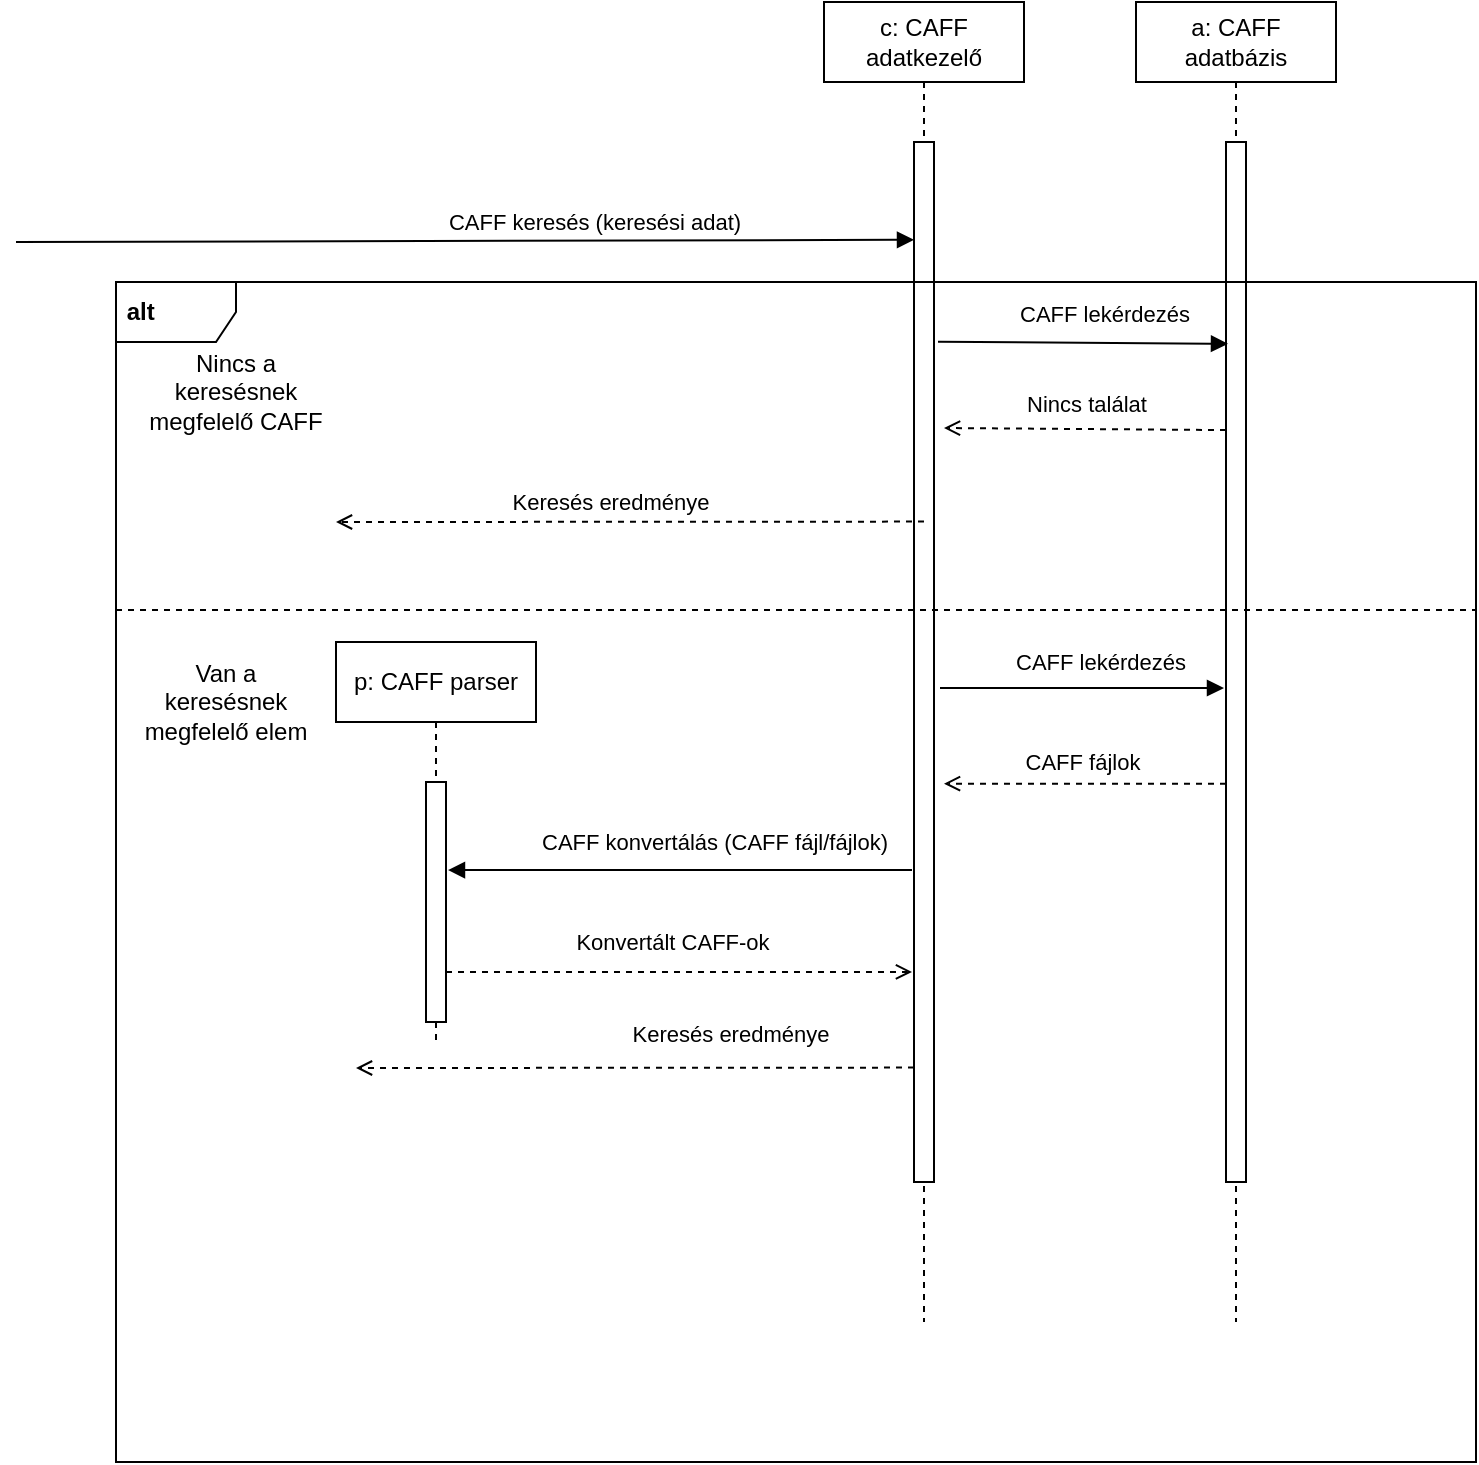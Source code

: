 <mxfile version="20.4.1" type="device"><diagram id="5E3Tez6agjXxVT-scZJe" name="1 oldal"><mxGraphModel dx="1381" dy="764" grid="1" gridSize="10" guides="1" tooltips="1" connect="1" arrows="1" fold="1" page="1" pageScale="1" pageWidth="827" pageHeight="1169" math="0" shadow="0"><root><mxCell id="0"/><mxCell id="1" parent="0"/><mxCell id="uWH6XwY3XI7wQfs7yEm--3" value="c: CAFF adatkezelő" style="shape=umlLifeline;perimeter=lifelinePerimeter;whiteSpace=wrap;html=1;container=1;collapsible=0;recursiveResize=0;outlineConnect=0;" vertex="1" parent="1"><mxGeometry x="414" y="120" width="100" height="660" as="geometry"/></mxCell><mxCell id="uWH6XwY3XI7wQfs7yEm--4" value="" style="html=1;points=[];perimeter=orthogonalPerimeter;" vertex="1" parent="uWH6XwY3XI7wQfs7yEm--3"><mxGeometry x="45" y="70" width="10" height="520" as="geometry"/></mxCell><mxCell id="uWH6XwY3XI7wQfs7yEm--7" value="a: CAFF adatbázis" style="shape=umlLifeline;perimeter=lifelinePerimeter;whiteSpace=wrap;html=1;container=1;collapsible=0;recursiveResize=0;outlineConnect=0;" vertex="1" parent="1"><mxGeometry x="570" y="120" width="100" height="660" as="geometry"/></mxCell><mxCell id="uWH6XwY3XI7wQfs7yEm--8" value="" style="html=1;points=[];perimeter=orthogonalPerimeter;" vertex="1" parent="uWH6XwY3XI7wQfs7yEm--7"><mxGeometry x="45" y="70" width="10" height="520" as="geometry"/></mxCell><mxCell id="uWH6XwY3XI7wQfs7yEm--11" value="p: CAFF parser" style="shape=umlLifeline;perimeter=lifelinePerimeter;whiteSpace=wrap;html=1;container=1;collapsible=0;recursiveResize=0;outlineConnect=0;" vertex="1" parent="1"><mxGeometry x="170" y="440" width="100" height="200" as="geometry"/></mxCell><mxCell id="uWH6XwY3XI7wQfs7yEm--12" value="" style="html=1;points=[];perimeter=orthogonalPerimeter;" vertex="1" parent="uWH6XwY3XI7wQfs7yEm--11"><mxGeometry x="45" y="70" width="10" height="120" as="geometry"/></mxCell><mxCell id="uWH6XwY3XI7wQfs7yEm--14" value="" style="html=1;verticalAlign=bottom;labelBackgroundColor=none;endArrow=block;endFill=1;rounded=0;entryX=0;entryY=0.094;entryDx=0;entryDy=0;entryPerimeter=0;" edge="1" parent="1" target="uWH6XwY3XI7wQfs7yEm--4"><mxGeometry width="160" relative="1" as="geometry"><mxPoint x="10" y="240" as="sourcePoint"/><mxPoint x="170" y="240" as="targetPoint"/></mxGeometry></mxCell><mxCell id="uWH6XwY3XI7wQfs7yEm--15" value="CAFF keresés (keresési adat)" style="edgeLabel;html=1;align=center;verticalAlign=middle;resizable=0;points=[];" vertex="1" connectable="0" parent="uWH6XwY3XI7wQfs7yEm--14"><mxGeometry x="-0.611" y="1" relative="1" as="geometry"><mxPoint x="201" y="-9" as="offset"/></mxGeometry></mxCell><mxCell id="uWH6XwY3XI7wQfs7yEm--16" value="" style="html=1;verticalAlign=bottom;labelBackgroundColor=none;endArrow=block;endFill=1;rounded=0;exitX=1.2;exitY=0.192;exitDx=0;exitDy=0;exitPerimeter=0;entryX=0.1;entryY=0.194;entryDx=0;entryDy=0;entryPerimeter=0;" edge="1" parent="1" source="uWH6XwY3XI7wQfs7yEm--4" target="uWH6XwY3XI7wQfs7yEm--8"><mxGeometry width="160" relative="1" as="geometry"><mxPoint x="330" y="410" as="sourcePoint"/><mxPoint x="490" y="410" as="targetPoint"/></mxGeometry></mxCell><mxCell id="uWH6XwY3XI7wQfs7yEm--17" value="CAFF lekérdezés" style="edgeLabel;html=1;align=center;verticalAlign=middle;resizable=0;points=[];" vertex="1" connectable="0" parent="uWH6XwY3XI7wQfs7yEm--16"><mxGeometry x="-0.174" relative="1" as="geometry"><mxPoint x="23" y="-15" as="offset"/></mxGeometry></mxCell><mxCell id="uWH6XwY3XI7wQfs7yEm--19" value="" style="line;strokeWidth=1;fillColor=none;align=left;verticalAlign=middle;spacingTop=-1;spacingLeft=3;spacingRight=3;rotatable=0;labelPosition=right;points=[];portConstraint=eastwest;strokeColor=inherit;dashed=1;" vertex="1" parent="1"><mxGeometry x="60" y="420" width="680" height="8" as="geometry"/></mxCell><mxCell id="uWH6XwY3XI7wQfs7yEm--21" value="Nincs a keresésnek megfelelő CAFF" style="text;html=1;strokeColor=none;fillColor=none;align=center;verticalAlign=middle;whiteSpace=wrap;rounded=0;dashed=1;" vertex="1" parent="1"><mxGeometry x="70" y="290" width="100" height="50" as="geometry"/></mxCell><mxCell id="uWH6XwY3XI7wQfs7yEm--22" value="" style="html=1;verticalAlign=bottom;labelBackgroundColor=none;endArrow=open;endFill=0;dashed=1;rounded=0;exitX=0;exitY=0.277;exitDx=0;exitDy=0;exitPerimeter=0;entryX=1.5;entryY=0.275;entryDx=0;entryDy=0;entryPerimeter=0;" edge="1" parent="1" source="uWH6XwY3XI7wQfs7yEm--8" target="uWH6XwY3XI7wQfs7yEm--4"><mxGeometry width="160" relative="1" as="geometry"><mxPoint x="330" y="420" as="sourcePoint"/><mxPoint x="490" y="420" as="targetPoint"/></mxGeometry></mxCell><mxCell id="uWH6XwY3XI7wQfs7yEm--23" value="Nincs találat" style="edgeLabel;html=1;align=center;verticalAlign=middle;resizable=0;points=[];" vertex="1" connectable="0" parent="uWH6XwY3XI7wQfs7yEm--22"><mxGeometry x="0.272" y="1" relative="1" as="geometry"><mxPoint x="19" y="-14" as="offset"/></mxGeometry></mxCell><mxCell id="uWH6XwY3XI7wQfs7yEm--24" value="" style="html=1;verticalAlign=bottom;labelBackgroundColor=none;endArrow=open;endFill=0;dashed=1;rounded=0;exitX=0.5;exitY=0.365;exitDx=0;exitDy=0;exitPerimeter=0;" edge="1" parent="1" source="uWH6XwY3XI7wQfs7yEm--4"><mxGeometry width="160" relative="1" as="geometry"><mxPoint x="330" y="420" as="sourcePoint"/><mxPoint x="170" y="380" as="targetPoint"/></mxGeometry></mxCell><mxCell id="uWH6XwY3XI7wQfs7yEm--25" value="Keresés eredménye" style="edgeLabel;html=1;align=center;verticalAlign=middle;resizable=0;points=[];" vertex="1" connectable="0" parent="uWH6XwY3XI7wQfs7yEm--24"><mxGeometry x="0.22" y="-1" relative="1" as="geometry"><mxPoint x="22" y="-9" as="offset"/></mxGeometry></mxCell><mxCell id="uWH6XwY3XI7wQfs7yEm--26" value="" style="html=1;verticalAlign=bottom;labelBackgroundColor=none;endArrow=block;endFill=1;rounded=0;exitX=1.3;exitY=0.525;exitDx=0;exitDy=0;exitPerimeter=0;entryX=-0.1;entryY=0.525;entryDx=0;entryDy=0;entryPerimeter=0;" edge="1" parent="1" source="uWH6XwY3XI7wQfs7yEm--4" target="uWH6XwY3XI7wQfs7yEm--8"><mxGeometry width="160" relative="1" as="geometry"><mxPoint x="330" y="420" as="sourcePoint"/><mxPoint x="490" y="420" as="targetPoint"/></mxGeometry></mxCell><mxCell id="uWH6XwY3XI7wQfs7yEm--27" value="CAFF lekérdezés" style="edgeLabel;html=1;align=center;verticalAlign=middle;resizable=0;points=[];" vertex="1" connectable="0" parent="uWH6XwY3XI7wQfs7yEm--26"><mxGeometry x="-0.184" y="2" relative="1" as="geometry"><mxPoint x="22" y="-11" as="offset"/></mxGeometry></mxCell><mxCell id="uWH6XwY3XI7wQfs7yEm--28" value="" style="html=1;verticalAlign=bottom;labelBackgroundColor=none;endArrow=open;endFill=0;dashed=1;rounded=0;exitX=0;exitY=0.617;exitDx=0;exitDy=0;exitPerimeter=0;entryX=1.5;entryY=0.617;entryDx=0;entryDy=0;entryPerimeter=0;" edge="1" parent="1" source="uWH6XwY3XI7wQfs7yEm--8" target="uWH6XwY3XI7wQfs7yEm--4"><mxGeometry width="160" relative="1" as="geometry"><mxPoint x="330" y="420" as="sourcePoint"/><mxPoint x="490" y="420" as="targetPoint"/></mxGeometry></mxCell><mxCell id="uWH6XwY3XI7wQfs7yEm--29" value="CAFF fájlok" style="edgeLabel;html=1;align=center;verticalAlign=middle;resizable=0;points=[];" vertex="1" connectable="0" parent="uWH6XwY3XI7wQfs7yEm--28"><mxGeometry x="0.2" y="-2" relative="1" as="geometry"><mxPoint x="12" y="-9" as="offset"/></mxGeometry></mxCell><mxCell id="uWH6XwY3XI7wQfs7yEm--30" value="Van a keresésnek megfelelő elem" style="text;html=1;strokeColor=none;fillColor=none;align=center;verticalAlign=middle;whiteSpace=wrap;rounded=0;dashed=1;" vertex="1" parent="1"><mxGeometry x="70" y="440" width="90" height="60" as="geometry"/></mxCell><mxCell id="uWH6XwY3XI7wQfs7yEm--31" value="" style="html=1;verticalAlign=bottom;labelBackgroundColor=none;endArrow=block;endFill=1;rounded=0;exitX=-0.1;exitY=0.7;exitDx=0;exitDy=0;exitPerimeter=0;entryX=1.1;entryY=0.367;entryDx=0;entryDy=0;entryPerimeter=0;" edge="1" parent="1" source="uWH6XwY3XI7wQfs7yEm--4" target="uWH6XwY3XI7wQfs7yEm--12"><mxGeometry width="160" relative="1" as="geometry"><mxPoint x="400" y="599.5" as="sourcePoint"/><mxPoint x="560" y="599.5" as="targetPoint"/></mxGeometry></mxCell><mxCell id="uWH6XwY3XI7wQfs7yEm--32" value="CAFF konvertálás (CAFF fájl/fájlok)" style="edgeLabel;html=1;align=center;verticalAlign=middle;resizable=0;points=[];" vertex="1" connectable="0" parent="uWH6XwY3XI7wQfs7yEm--31"><mxGeometry x="-0.313" relative="1" as="geometry"><mxPoint x="-20" y="-14" as="offset"/></mxGeometry></mxCell><mxCell id="uWH6XwY3XI7wQfs7yEm--34" value="" style="html=1;verticalAlign=bottom;labelBackgroundColor=none;endArrow=open;endFill=0;dashed=1;rounded=0;exitX=1;exitY=0.792;exitDx=0;exitDy=0;exitPerimeter=0;entryX=-0.1;entryY=0.798;entryDx=0;entryDy=0;entryPerimeter=0;" edge="1" parent="1" source="uWH6XwY3XI7wQfs7yEm--12" target="uWH6XwY3XI7wQfs7yEm--4"><mxGeometry width="160" relative="1" as="geometry"><mxPoint x="330" y="500" as="sourcePoint"/><mxPoint x="490" y="500" as="targetPoint"/></mxGeometry></mxCell><mxCell id="uWH6XwY3XI7wQfs7yEm--35" value="Konvertált CAFF-ok" style="edgeLabel;html=1;align=center;verticalAlign=middle;resizable=0;points=[];" vertex="1" connectable="0" parent="uWH6XwY3XI7wQfs7yEm--34"><mxGeometry x="-0.157" y="-1" relative="1" as="geometry"><mxPoint x="15" y="-16" as="offset"/></mxGeometry></mxCell><mxCell id="uWH6XwY3XI7wQfs7yEm--36" value="" style="html=1;verticalAlign=bottom;labelBackgroundColor=none;endArrow=open;endFill=0;dashed=1;rounded=0;exitX=0;exitY=0.89;exitDx=0;exitDy=0;exitPerimeter=0;" edge="1" parent="1" source="uWH6XwY3XI7wQfs7yEm--4"><mxGeometry width="160" relative="1" as="geometry"><mxPoint x="330" y="500" as="sourcePoint"/><mxPoint x="180" y="653" as="targetPoint"/></mxGeometry></mxCell><mxCell id="uWH6XwY3XI7wQfs7yEm--37" value="Keresés eredménye" style="edgeLabel;html=1;align=center;verticalAlign=middle;resizable=0;points=[];" vertex="1" connectable="0" parent="uWH6XwY3XI7wQfs7yEm--36"><mxGeometry x="-0.212" relative="1" as="geometry"><mxPoint x="18" y="-17" as="offset"/></mxGeometry></mxCell><mxCell id="uWH6XwY3XI7wQfs7yEm--18" value="&lt;b&gt;&amp;nbsp;alt&lt;/b&gt;" style="shape=umlFrame;whiteSpace=wrap;html=1;align=left;" vertex="1" parent="1"><mxGeometry x="60" y="260" width="680" height="590" as="geometry"/></mxCell></root></mxGraphModel></diagram></mxfile>